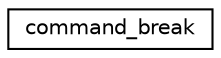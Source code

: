 digraph "Graphical Class Hierarchy"
{
 // LATEX_PDF_SIZE
  edge [fontname="Helvetica",fontsize="10",labelfontname="Helvetica",labelfontsize="10"];
  node [fontname="Helvetica",fontsize="10",shape=record];
  rankdir="LR";
  Node0 [label="command_break",height=0.2,width=0.4,color="black", fillcolor="white", style="filled",URL="$structcommand__break.html",tooltip=" "];
}
